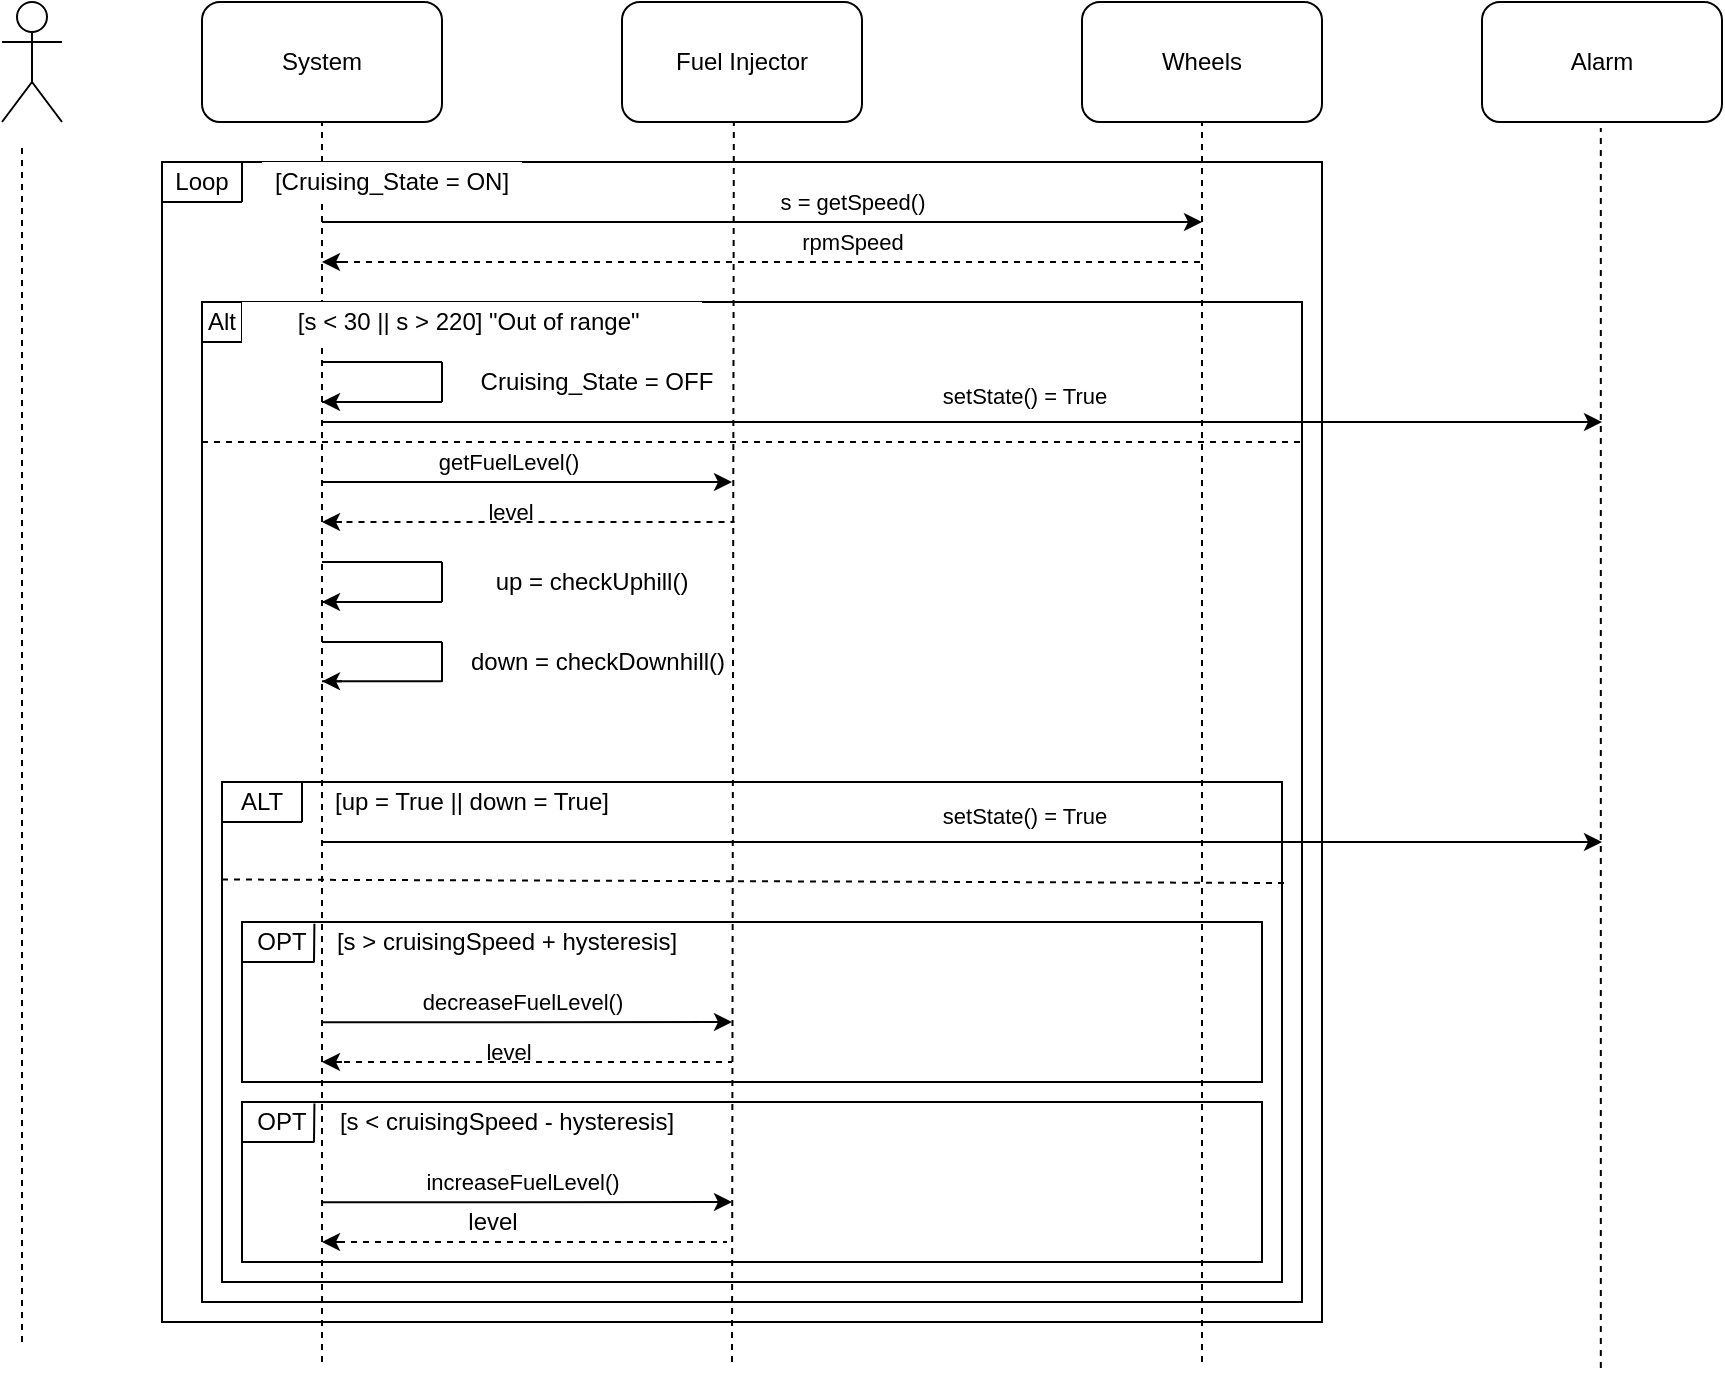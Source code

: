 <mxfile version="13.8.0" type="github">
  <diagram id="oohcMsK31R_K5vjc-oBu" name="Page-1">
    <mxGraphModel dx="1038" dy="580" grid="1" gridSize="10" guides="1" tooltips="1" connect="1" arrows="1" fold="1" page="1" pageScale="1" pageWidth="1169" pageHeight="827" math="0" shadow="0">
      <root>
        <mxCell id="0" />
        <mxCell id="1" parent="0" />
        <mxCell id="V6hM75bJdPSh2YWCxurH-33" value="" style="rounded=0;whiteSpace=wrap;html=1;glass=0;shadow=0;sketch=0;fillColor=none;labelBackgroundColor=none;" parent="1" vertex="1">
          <mxGeometry x="140" y="120" width="580" height="580" as="geometry" />
        </mxCell>
        <mxCell id="V6hM75bJdPSh2YWCxurH-45" value="" style="rounded=0;whiteSpace=wrap;html=1;shadow=0;glass=0;labelBackgroundColor=#ffffff;sketch=0;fillColor=none;" parent="1" vertex="1">
          <mxGeometry x="160" y="190" width="550" height="500" as="geometry" />
        </mxCell>
        <mxCell id="V6hM75bJdPSh2YWCxurH-55" value="" style="rounded=0;whiteSpace=wrap;html=1;shadow=0;glass=0;labelBackgroundColor=#ffffff;sketch=0;fillColor=none;" parent="1" vertex="1">
          <mxGeometry x="170" y="430" width="530" height="250" as="geometry" />
        </mxCell>
        <mxCell id="4ZNIKHAv5tn5nlAOLZq5-16" value="" style="rounded=0;whiteSpace=wrap;html=1;shadow=0;glass=0;labelBackgroundColor=#ffffff;sketch=0;fillColor=none;" parent="1" vertex="1">
          <mxGeometry x="180" y="590" width="510" height="80" as="geometry" />
        </mxCell>
        <mxCell id="4ZNIKHAv5tn5nlAOLZq5-5" value="" style="rounded=0;whiteSpace=wrap;html=1;shadow=0;glass=0;labelBackgroundColor=#ffffff;sketch=0;fillColor=none;" parent="1" vertex="1">
          <mxGeometry x="180" y="500" width="510" height="80" as="geometry" />
        </mxCell>
        <mxCell id="gydI5TOfUBc6_mWB3J24-1" value="" style="shape=umlActor;verticalLabelPosition=bottom;verticalAlign=top;html=1;outlineConnect=0;align=center;" parent="1" vertex="1">
          <mxGeometry x="60" y="40" width="30" height="60" as="geometry" />
        </mxCell>
        <mxCell id="V6hM75bJdPSh2YWCxurH-1" value="" style="endArrow=none;dashed=1;html=1;" parent="1" edge="1">
          <mxGeometry width="50" height="50" relative="1" as="geometry">
            <mxPoint x="70" y="710" as="sourcePoint" />
            <mxPoint x="70" y="110" as="targetPoint" />
          </mxGeometry>
        </mxCell>
        <mxCell id="V6hM75bJdPSh2YWCxurH-4" value="System" style="rounded=1;whiteSpace=wrap;html=1;" parent="1" vertex="1">
          <mxGeometry x="160" y="40" width="120" height="60" as="geometry" />
        </mxCell>
        <mxCell id="V6hM75bJdPSh2YWCxurH-5" value="Fuel Injector" style="rounded=1;whiteSpace=wrap;html=1;" parent="1" vertex="1">
          <mxGeometry x="370" y="40" width="120" height="60" as="geometry" />
        </mxCell>
        <mxCell id="V6hM75bJdPSh2YWCxurH-7" value="Wheels" style="rounded=1;whiteSpace=wrap;html=1;" parent="1" vertex="1">
          <mxGeometry x="600" y="40" width="120" height="60" as="geometry" />
        </mxCell>
        <mxCell id="V6hM75bJdPSh2YWCxurH-8" value="" style="endArrow=none;dashed=1;html=1;entryX=0.5;entryY=1;entryDx=0;entryDy=0;" parent="1" target="V6hM75bJdPSh2YWCxurH-4" edge="1">
          <mxGeometry width="50" height="50" relative="1" as="geometry">
            <mxPoint x="220" y="720" as="sourcePoint" />
            <mxPoint x="450" y="270" as="targetPoint" />
          </mxGeometry>
        </mxCell>
        <mxCell id="V6hM75bJdPSh2YWCxurH-9" value="" style="endArrow=none;dashed=1;html=1;entryX=0.466;entryY=0.992;entryDx=0;entryDy=0;entryPerimeter=0;" parent="1" target="V6hM75bJdPSh2YWCxurH-5" edge="1">
          <mxGeometry width="50" height="50" relative="1" as="geometry">
            <mxPoint x="425" y="720" as="sourcePoint" />
            <mxPoint x="420" y="120" as="targetPoint" />
          </mxGeometry>
        </mxCell>
        <mxCell id="V6hM75bJdPSh2YWCxurH-10" value="" style="endArrow=none;dashed=1;html=1;entryX=0.5;entryY=1;entryDx=0;entryDy=0;" parent="1" target="V6hM75bJdPSh2YWCxurH-7" edge="1">
          <mxGeometry width="50" height="50" relative="1" as="geometry">
            <mxPoint x="660" y="720" as="sourcePoint" />
            <mxPoint x="659.5" y="160" as="targetPoint" />
          </mxGeometry>
        </mxCell>
        <mxCell id="V6hM75bJdPSh2YWCxurH-11" value="" style="endArrow=classic;html=1;" parent="1" edge="1">
          <mxGeometry width="50" height="50" relative="1" as="geometry">
            <mxPoint x="220" y="150" as="sourcePoint" />
            <mxPoint x="660" y="150" as="targetPoint" />
          </mxGeometry>
        </mxCell>
        <mxCell id="V6hM75bJdPSh2YWCxurH-12" value="s = getSpeed()" style="edgeLabel;html=1;align=center;verticalAlign=middle;resizable=0;points=[];" parent="V6hM75bJdPSh2YWCxurH-11" vertex="1" connectable="0">
          <mxGeometry x="0.17" y="-1" relative="1" as="geometry">
            <mxPoint x="7.5" y="-11" as="offset" />
          </mxGeometry>
        </mxCell>
        <mxCell id="V6hM75bJdPSh2YWCxurH-14" value="" style="endArrow=none;dashed=1;html=1;" parent="1" edge="1">
          <mxGeometry width="50" height="50" relative="1" as="geometry">
            <mxPoint x="230" y="170" as="sourcePoint" />
            <mxPoint x="660" y="170" as="targetPoint" />
          </mxGeometry>
        </mxCell>
        <mxCell id="V6hM75bJdPSh2YWCxurH-16" value="rpmSpeed" style="edgeLabel;html=1;align=center;verticalAlign=middle;resizable=0;points=[];" parent="V6hM75bJdPSh2YWCxurH-14" vertex="1" connectable="0">
          <mxGeometry x="-0.149" y="-1" relative="1" as="geometry">
            <mxPoint x="71.67" y="-11" as="offset" />
          </mxGeometry>
        </mxCell>
        <mxCell id="V6hM75bJdPSh2YWCxurH-15" value="" style="endArrow=classic;html=1;" parent="1" edge="1">
          <mxGeometry width="50" height="50" relative="1" as="geometry">
            <mxPoint x="230" y="170" as="sourcePoint" />
            <mxPoint x="220" y="170" as="targetPoint" />
          </mxGeometry>
        </mxCell>
        <mxCell id="V6hM75bJdPSh2YWCxurH-17" value="" style="endArrow=none;html=1;" parent="1" edge="1">
          <mxGeometry width="50" height="50" relative="1" as="geometry">
            <mxPoint x="220" y="220" as="sourcePoint" />
            <mxPoint x="280" y="220" as="targetPoint" />
          </mxGeometry>
        </mxCell>
        <mxCell id="V6hM75bJdPSh2YWCxurH-18" value="" style="endArrow=none;html=1;" parent="1" edge="1">
          <mxGeometry width="50" height="50" relative="1" as="geometry">
            <mxPoint x="280" y="240" as="sourcePoint" />
            <mxPoint x="280" y="220" as="targetPoint" />
          </mxGeometry>
        </mxCell>
        <mxCell id="V6hM75bJdPSh2YWCxurH-19" value="" style="endArrow=none;html=1;" parent="1" edge="1">
          <mxGeometry width="50" height="50" relative="1" as="geometry">
            <mxPoint x="220" y="240.0" as="sourcePoint" />
            <mxPoint x="280" y="240.0" as="targetPoint" />
          </mxGeometry>
        </mxCell>
        <mxCell id="V6hM75bJdPSh2YWCxurH-24" value="" style="endArrow=none;dashed=1;html=1;" parent="1" edge="1">
          <mxGeometry width="50" height="50" relative="1" as="geometry">
            <mxPoint x="160" y="260" as="sourcePoint" />
            <mxPoint x="711" y="260" as="targetPoint" />
          </mxGeometry>
        </mxCell>
        <mxCell id="V6hM75bJdPSh2YWCxurH-26" value="" style="endArrow=none;html=1;" parent="1" edge="1">
          <mxGeometry width="50" height="50" relative="1" as="geometry">
            <mxPoint x="220" y="320" as="sourcePoint" />
            <mxPoint x="280" y="320" as="targetPoint" />
          </mxGeometry>
        </mxCell>
        <mxCell id="V6hM75bJdPSh2YWCxurH-27" value="" style="endArrow=none;html=1;" parent="1" edge="1">
          <mxGeometry width="50" height="50" relative="1" as="geometry">
            <mxPoint x="280" y="340" as="sourcePoint" />
            <mxPoint x="280" y="320" as="targetPoint" />
          </mxGeometry>
        </mxCell>
        <mxCell id="V6hM75bJdPSh2YWCxurH-28" value="" style="endArrow=none;html=1;" parent="1" edge="1">
          <mxGeometry width="50" height="50" relative="1" as="geometry">
            <mxPoint x="220" y="340" as="sourcePoint" />
            <mxPoint x="280" y="340" as="targetPoint" />
          </mxGeometry>
        </mxCell>
        <mxCell id="V6hM75bJdPSh2YWCxurH-38" value="Loop" style="text;html=1;strokeColor=none;fillColor=none;align=center;verticalAlign=middle;whiteSpace=wrap;rounded=0;shadow=0;glass=0;sketch=0;" parent="1" vertex="1">
          <mxGeometry x="140" y="120" width="40" height="20" as="geometry" />
        </mxCell>
        <mxCell id="V6hM75bJdPSh2YWCxurH-39" value="" style="endArrow=none;html=1;" parent="1" edge="1">
          <mxGeometry width="50" height="50" relative="1" as="geometry">
            <mxPoint x="220" y="200" as="sourcePoint" />
            <mxPoint x="220" y="200" as="targetPoint" />
          </mxGeometry>
        </mxCell>
        <mxCell id="V6hM75bJdPSh2YWCxurH-41" value="" style="endArrow=none;html=1;exitX=0;exitY=1;exitDx=0;exitDy=0;entryX=1;entryY=1;entryDx=0;entryDy=0;" parent="1" source="V6hM75bJdPSh2YWCxurH-38" target="V6hM75bJdPSh2YWCxurH-38" edge="1">
          <mxGeometry width="50" height="50" relative="1" as="geometry">
            <mxPoint x="200" y="230" as="sourcePoint" />
            <mxPoint x="180" y="190" as="targetPoint" />
          </mxGeometry>
        </mxCell>
        <mxCell id="V6hM75bJdPSh2YWCxurH-42" value="" style="endArrow=none;html=1;entryX=1;entryY=0;entryDx=0;entryDy=0;exitX=1;exitY=1;exitDx=0;exitDy=0;" parent="1" source="V6hM75bJdPSh2YWCxurH-38" target="V6hM75bJdPSh2YWCxurH-38" edge="1">
          <mxGeometry width="50" height="50" relative="1" as="geometry">
            <mxPoint x="200" y="190" as="sourcePoint" />
            <mxPoint x="250" y="180" as="targetPoint" />
          </mxGeometry>
        </mxCell>
        <mxCell id="V6hM75bJdPSh2YWCxurH-43" value="[Cruising_State = ON]" style="text;html=1;strokeColor=none;align=center;verticalAlign=middle;whiteSpace=wrap;rounded=0;shadow=0;glass=0;sketch=0;labelBackgroundColor=none;fillColor=#ffffff;" parent="1" vertex="1">
          <mxGeometry x="190" y="120" width="130" height="20" as="geometry" />
        </mxCell>
        <mxCell id="V6hM75bJdPSh2YWCxurH-46" value="Alt" style="text;html=1;strokeColor=none;fillColor=none;align=center;verticalAlign=middle;whiteSpace=wrap;rounded=0;shadow=0;glass=0;labelBackgroundColor=#ffffff;sketch=0;" parent="1" vertex="1">
          <mxGeometry x="150" y="190" width="40" height="20" as="geometry" />
        </mxCell>
        <mxCell id="V6hM75bJdPSh2YWCxurH-47" value="" style="endArrow=none;html=1;" parent="1" edge="1">
          <mxGeometry width="50" height="50" relative="1" as="geometry">
            <mxPoint x="160" y="210" as="sourcePoint" />
            <mxPoint x="180" y="210" as="targetPoint" />
          </mxGeometry>
        </mxCell>
        <mxCell id="V6hM75bJdPSh2YWCxurH-48" value="" style="endArrow=none;html=1;entryX=0.75;entryY=0;entryDx=0;entryDy=0;exitX=0.75;exitY=1;exitDx=0;exitDy=0;" parent="1" source="V6hM75bJdPSh2YWCxurH-46" target="V6hM75bJdPSh2YWCxurH-46" edge="1">
          <mxGeometry width="50" height="50" relative="1" as="geometry">
            <mxPoint x="190" y="270" as="sourcePoint" />
            <mxPoint x="270" y="260" as="targetPoint" />
          </mxGeometry>
        </mxCell>
        <mxCell id="V6hM75bJdPSh2YWCxurH-50" value="[s &amp;lt; 30 || s &amp;gt; 220] &quot;Out of range&quot;&amp;nbsp;" style="text;html=1;strokeColor=none;align=center;verticalAlign=middle;whiteSpace=wrap;rounded=0;shadow=0;glass=0;labelBackgroundColor=#ffffff;sketch=0;fillColor=#ffffff;" parent="1" vertex="1">
          <mxGeometry x="180" y="190" width="230" height="20" as="geometry" />
        </mxCell>
        <mxCell id="V6hM75bJdPSh2YWCxurH-53" value="Cruising_State = OFF" style="text;html=1;strokeColor=none;fillColor=none;align=center;verticalAlign=middle;whiteSpace=wrap;rounded=0;shadow=0;glass=0;labelBackgroundColor=#ffffff;sketch=0;" parent="1" vertex="1">
          <mxGeometry x="290" y="220" width="135" height="20" as="geometry" />
        </mxCell>
        <mxCell id="V6hM75bJdPSh2YWCxurH-54" value="up = checkUphill()" style="text;html=1;strokeColor=none;fillColor=none;align=center;verticalAlign=middle;whiteSpace=wrap;rounded=0;shadow=0;glass=0;labelBackgroundColor=#ffffff;sketch=0;" parent="1" vertex="1">
          <mxGeometry x="285" y="310" width="140" height="40" as="geometry" />
        </mxCell>
        <mxCell id="4ZNIKHAv5tn5nlAOLZq5-1" value="ALT" style="text;html=1;strokeColor=none;fillColor=none;align=center;verticalAlign=middle;whiteSpace=wrap;rounded=0;shadow=0;glass=0;labelBackgroundColor=#ffffff;sketch=0;" parent="1" vertex="1">
          <mxGeometry x="170" y="430" width="40" height="20" as="geometry" />
        </mxCell>
        <mxCell id="4ZNIKHAv5tn5nlAOLZq5-2" value="" style="endArrow=none;html=1;entryX=1;entryY=1;entryDx=0;entryDy=0;exitX=0;exitY=1;exitDx=0;exitDy=0;" parent="1" source="4ZNIKHAv5tn5nlAOLZq5-1" target="4ZNIKHAv5tn5nlAOLZq5-1" edge="1">
          <mxGeometry width="50" height="50" relative="1" as="geometry">
            <mxPoint x="320" y="460" as="sourcePoint" />
            <mxPoint x="370" y="410" as="targetPoint" />
            <Array as="points" />
          </mxGeometry>
        </mxCell>
        <mxCell id="4ZNIKHAv5tn5nlAOLZq5-3" value="" style="endArrow=none;html=1;entryX=1;entryY=0;entryDx=0;entryDy=0;exitX=1;exitY=1;exitDx=0;exitDy=0;" parent="1" source="4ZNIKHAv5tn5nlAOLZq5-1" target="4ZNIKHAv5tn5nlAOLZq5-1" edge="1">
          <mxGeometry width="50" height="50" relative="1" as="geometry">
            <mxPoint x="220" y="460" as="sourcePoint" />
            <mxPoint x="370" y="410" as="targetPoint" />
          </mxGeometry>
        </mxCell>
        <mxCell id="4ZNIKHAv5tn5nlAOLZq5-4" value="[up = True || down = True]" style="text;html=1;strokeColor=none;fillColor=none;align=center;verticalAlign=middle;whiteSpace=wrap;rounded=0;shadow=0;glass=0;labelBackgroundColor=#ffffff;sketch=0;" parent="1" vertex="1">
          <mxGeometry x="210" y="430" width="170" height="20" as="geometry" />
        </mxCell>
        <mxCell id="4ZNIKHAv5tn5nlAOLZq5-6" value="OPT" style="text;html=1;strokeColor=none;fillColor=none;align=center;verticalAlign=middle;whiteSpace=wrap;rounded=0;shadow=0;glass=0;labelBackgroundColor=#ffffff;sketch=0;" parent="1" vertex="1">
          <mxGeometry x="180" y="500" width="40" height="20" as="geometry" />
        </mxCell>
        <mxCell id="4ZNIKHAv5tn5nlAOLZq5-7" value="" style="endArrow=none;html=1;exitX=0;exitY=1;exitDx=0;exitDy=0;entryX=0.906;entryY=0.998;entryDx=0;entryDy=0;entryPerimeter=0;" parent="1" source="4ZNIKHAv5tn5nlAOLZq5-6" target="4ZNIKHAv5tn5nlAOLZq5-6" edge="1">
          <mxGeometry width="50" height="50" relative="1" as="geometry">
            <mxPoint x="270" y="510" as="sourcePoint" />
            <mxPoint x="320" y="460" as="targetPoint" />
          </mxGeometry>
        </mxCell>
        <mxCell id="4ZNIKHAv5tn5nlAOLZq5-9" value="" style="endArrow=none;html=1;entryX=0.905;entryY=0.045;entryDx=0;entryDy=0;entryPerimeter=0;" parent="1" target="4ZNIKHAv5tn5nlAOLZq5-6" edge="1">
          <mxGeometry width="50" height="50" relative="1" as="geometry">
            <mxPoint x="216" y="520" as="sourcePoint" />
            <mxPoint x="270" y="470" as="targetPoint" />
          </mxGeometry>
        </mxCell>
        <mxCell id="4ZNIKHAv5tn5nlAOLZq5-10" value="[s &amp;gt; cruisingSpeed + hysteresis]" style="text;html=1;strokeColor=none;fillColor=none;align=center;verticalAlign=middle;whiteSpace=wrap;rounded=0;shadow=0;glass=0;labelBackgroundColor=#ffffff;sketch=0;" parent="1" vertex="1">
          <mxGeometry x="220" y="500" width="185" height="20" as="geometry" />
        </mxCell>
        <mxCell id="4ZNIKHAv5tn5nlAOLZq5-11" value="" style="endArrow=classic;html=1;" parent="1" edge="1">
          <mxGeometry width="50" height="50" relative="1" as="geometry">
            <mxPoint x="220" y="550.12" as="sourcePoint" />
            <mxPoint x="425" y="550" as="targetPoint" />
          </mxGeometry>
        </mxCell>
        <mxCell id="4ZNIKHAv5tn5nlAOLZq5-12" value="decreaseFuelLevel()" style="edgeLabel;html=1;align=center;verticalAlign=middle;resizable=0;points=[];" parent="4ZNIKHAv5tn5nlAOLZq5-11" vertex="1" connectable="0">
          <mxGeometry x="0.349" relative="1" as="geometry">
            <mxPoint x="-38.4" y="-9.92" as="offset" />
          </mxGeometry>
        </mxCell>
        <mxCell id="4ZNIKHAv5tn5nlAOLZq5-13" value="" style="endArrow=none;dashed=1;html=1;" parent="1" edge="1">
          <mxGeometry width="50" height="50" relative="1" as="geometry">
            <mxPoint x="225" y="570" as="sourcePoint" />
            <mxPoint x="425" y="570" as="targetPoint" />
          </mxGeometry>
        </mxCell>
        <mxCell id="4ZNIKHAv5tn5nlAOLZq5-15" value="level" style="edgeLabel;html=1;align=center;verticalAlign=middle;resizable=0;points=[];labelBackgroundColor=none;" parent="4ZNIKHAv5tn5nlAOLZq5-13" vertex="1" connectable="0">
          <mxGeometry x="-0.095" relative="1" as="geometry">
            <mxPoint x="-2.9" y="-5" as="offset" />
          </mxGeometry>
        </mxCell>
        <mxCell id="4ZNIKHAv5tn5nlAOLZq5-14" value="" style="endArrow=classic;html=1;" parent="1" edge="1">
          <mxGeometry width="50" height="50" relative="1" as="geometry">
            <mxPoint x="230" y="570" as="sourcePoint" />
            <mxPoint x="220" y="570" as="targetPoint" />
          </mxGeometry>
        </mxCell>
        <mxCell id="4ZNIKHAv5tn5nlAOLZq5-18" value="OPT" style="text;html=1;strokeColor=none;fillColor=none;align=center;verticalAlign=middle;whiteSpace=wrap;rounded=0;shadow=0;glass=0;labelBackgroundColor=#ffffff;sketch=0;" parent="1" vertex="1">
          <mxGeometry x="180" y="590" width="40" height="20" as="geometry" />
        </mxCell>
        <mxCell id="4ZNIKHAv5tn5nlAOLZq5-19" value="" style="endArrow=none;html=1;exitX=0;exitY=1;exitDx=0;exitDy=0;entryX=0.906;entryY=0.998;entryDx=0;entryDy=0;entryPerimeter=0;" parent="1" edge="1">
          <mxGeometry width="50" height="50" relative="1" as="geometry">
            <mxPoint x="180" y="610.04" as="sourcePoint" />
            <mxPoint x="216.24" y="610" as="targetPoint" />
          </mxGeometry>
        </mxCell>
        <mxCell id="4ZNIKHAv5tn5nlAOLZq5-21" value="" style="endArrow=none;html=1;entryX=0.071;entryY=0.009;entryDx=0;entryDy=0;entryPerimeter=0;" parent="1" target="4ZNIKHAv5tn5nlAOLZq5-16" edge="1">
          <mxGeometry width="50" height="50" relative="1" as="geometry">
            <mxPoint x="216" y="610" as="sourcePoint" />
            <mxPoint x="270" y="560" as="targetPoint" />
          </mxGeometry>
        </mxCell>
        <mxCell id="4ZNIKHAv5tn5nlAOLZq5-22" value="[s &amp;lt; cruisingSpeed - hysteresis]" style="text;html=1;strokeColor=none;fillColor=none;align=center;verticalAlign=middle;whiteSpace=wrap;rounded=0;shadow=0;glass=0;labelBackgroundColor=none;sketch=0;" parent="1" vertex="1">
          <mxGeometry x="225" y="590" width="175" height="20" as="geometry" />
        </mxCell>
        <mxCell id="4ZNIKHAv5tn5nlAOLZq5-23" value="" style="endArrow=classic;html=1;" parent="1" edge="1">
          <mxGeometry width="50" height="50" relative="1" as="geometry">
            <mxPoint x="220" y="640.17" as="sourcePoint" />
            <mxPoint x="425" y="640" as="targetPoint" />
          </mxGeometry>
        </mxCell>
        <mxCell id="4ZNIKHAv5tn5nlAOLZq5-24" value="increaseFuelLevel()" style="edgeLabel;html=1;align=center;verticalAlign=middle;resizable=0;points=[];" parent="4ZNIKHAv5tn5nlAOLZq5-23" vertex="1" connectable="0">
          <mxGeometry x="-0.205" relative="1" as="geometry">
            <mxPoint x="18.67" y="-9.93" as="offset" />
          </mxGeometry>
        </mxCell>
        <mxCell id="4ZNIKHAv5tn5nlAOLZq5-25" value="" style="endArrow=none;dashed=1;html=1;" parent="1" edge="1">
          <mxGeometry width="50" height="50" relative="1" as="geometry">
            <mxPoint x="222.5" y="660" as="sourcePoint" />
            <mxPoint x="422.5" y="660" as="targetPoint" />
          </mxGeometry>
        </mxCell>
        <mxCell id="4ZNIKHAv5tn5nlAOLZq5-26" value="" style="endArrow=classic;html=1;" parent="1" edge="1">
          <mxGeometry width="50" height="50" relative="1" as="geometry">
            <mxPoint x="230" y="660" as="sourcePoint" />
            <mxPoint x="220" y="660" as="targetPoint" />
          </mxGeometry>
        </mxCell>
        <mxCell id="4ZNIKHAv5tn5nlAOLZq5-27" value="level" style="text;html=1;strokeColor=none;fillColor=none;align=center;verticalAlign=middle;whiteSpace=wrap;rounded=0;shadow=0;glass=0;labelBackgroundColor=none;sketch=0;" parent="1" vertex="1">
          <mxGeometry x="252.5" y="640" width="105" height="20" as="geometry" />
        </mxCell>
        <mxCell id="9jm5k240WGH8u1D_laat-2" value="" style="endArrow=none;dashed=1;html=1;exitX=0;exitY=0.195;exitDx=0;exitDy=0;exitPerimeter=0;entryX=1.003;entryY=0.202;entryDx=0;entryDy=0;entryPerimeter=0;" parent="1" source="V6hM75bJdPSh2YWCxurH-55" target="V6hM75bJdPSh2YWCxurH-55" edge="1">
          <mxGeometry width="50" height="50" relative="1" as="geometry">
            <mxPoint x="340" y="510" as="sourcePoint" />
            <mxPoint x="390" y="460" as="targetPoint" />
          </mxGeometry>
        </mxCell>
        <mxCell id="TrB2N6p3MfNlww6Lxmpl-5" value="" style="endArrow=classic;html=1;" parent="1" edge="1">
          <mxGeometry width="50" height="50" relative="1" as="geometry">
            <mxPoint x="230" y="240" as="sourcePoint" />
            <mxPoint x="220" y="240" as="targetPoint" />
          </mxGeometry>
        </mxCell>
        <mxCell id="TrB2N6p3MfNlww6Lxmpl-6" value="" style="endArrow=classic;html=1;" parent="1" edge="1">
          <mxGeometry width="50" height="50" relative="1" as="geometry">
            <mxPoint x="230" y="340" as="sourcePoint" />
            <mxPoint x="220" y="340" as="targetPoint" />
          </mxGeometry>
        </mxCell>
        <mxCell id="TrB2N6p3MfNlww6Lxmpl-9" value="" style="endArrow=none;html=1;" parent="1" edge="1">
          <mxGeometry width="50" height="50" relative="1" as="geometry">
            <mxPoint x="220" y="360" as="sourcePoint" />
            <mxPoint x="280" y="360" as="targetPoint" />
          </mxGeometry>
        </mxCell>
        <mxCell id="TrB2N6p3MfNlww6Lxmpl-10" value="" style="endArrow=none;html=1;" parent="1" edge="1">
          <mxGeometry width="50" height="50" relative="1" as="geometry">
            <mxPoint x="280" y="380" as="sourcePoint" />
            <mxPoint x="280" y="360" as="targetPoint" />
          </mxGeometry>
        </mxCell>
        <mxCell id="TrB2N6p3MfNlww6Lxmpl-11" value="" style="endArrow=none;html=1;" parent="1" edge="1">
          <mxGeometry width="50" height="50" relative="1" as="geometry">
            <mxPoint x="220" y="379.66" as="sourcePoint" />
            <mxPoint x="280" y="379.66" as="targetPoint" />
          </mxGeometry>
        </mxCell>
        <mxCell id="TrB2N6p3MfNlww6Lxmpl-12" value="" style="endArrow=classic;html=1;" parent="1" edge="1">
          <mxGeometry width="50" height="50" relative="1" as="geometry">
            <mxPoint x="230" y="379.66" as="sourcePoint" />
            <mxPoint x="220" y="379.66" as="targetPoint" />
          </mxGeometry>
        </mxCell>
        <mxCell id="TrB2N6p3MfNlww6Lxmpl-13" value="down = checkDownhill()" style="text;html=1;strokeColor=none;fillColor=none;align=center;verticalAlign=middle;whiteSpace=wrap;rounded=0;" parent="1" vertex="1">
          <mxGeometry x="288.75" y="360" width="137.5" height="20" as="geometry" />
        </mxCell>
        <mxCell id="xZufm-pyr8OT1Bgr6zHD-1" value="" style="rounded=1;whiteSpace=wrap;html=1;" parent="1" vertex="1">
          <mxGeometry x="800" y="40" width="120" height="60" as="geometry" />
        </mxCell>
        <mxCell id="xZufm-pyr8OT1Bgr6zHD-2" value="Alarm" style="text;html=1;strokeColor=none;fillColor=none;align=center;verticalAlign=middle;whiteSpace=wrap;rounded=0;" parent="1" vertex="1">
          <mxGeometry x="840" y="60" width="40" height="20" as="geometry" />
        </mxCell>
        <mxCell id="xZufm-pyr8OT1Bgr6zHD-3" value="" style="endArrow=none;dashed=1;html=1;entryX=0.5;entryY=1;entryDx=0;entryDy=0;" parent="1" edge="1">
          <mxGeometry width="50" height="50" relative="1" as="geometry">
            <mxPoint x="859.41" y="723" as="sourcePoint" />
            <mxPoint x="859.41" y="103.0" as="targetPoint" />
          </mxGeometry>
        </mxCell>
        <mxCell id="xZufm-pyr8OT1Bgr6zHD-4" value="" style="endArrow=classic;html=1;" parent="1" edge="1">
          <mxGeometry width="50" height="50" relative="1" as="geometry">
            <mxPoint x="220" y="250" as="sourcePoint" />
            <mxPoint x="860" y="250" as="targetPoint" />
          </mxGeometry>
        </mxCell>
        <mxCell id="xZufm-pyr8OT1Bgr6zHD-5" value="setState() = True" style="edgeLabel;html=1;align=center;verticalAlign=middle;resizable=0;points=[];" parent="xZufm-pyr8OT1Bgr6zHD-4" vertex="1" connectable="0">
          <mxGeometry x="0.715" y="1" relative="1" as="geometry">
            <mxPoint x="-198.24" y="-12" as="offset" />
          </mxGeometry>
        </mxCell>
        <mxCell id="xZufm-pyr8OT1Bgr6zHD-6" value="" style="endArrow=classic;html=1;" parent="1" edge="1">
          <mxGeometry width="50" height="50" relative="1" as="geometry">
            <mxPoint x="220" y="460" as="sourcePoint" />
            <mxPoint x="860" y="460" as="targetPoint" />
          </mxGeometry>
        </mxCell>
        <mxCell id="xZufm-pyr8OT1Bgr6zHD-7" value="setState() = True" style="edgeLabel;html=1;align=center;verticalAlign=middle;resizable=0;points=[];" parent="xZufm-pyr8OT1Bgr6zHD-6" vertex="1" connectable="0">
          <mxGeometry x="0.715" y="1" relative="1" as="geometry">
            <mxPoint x="-198.24" y="-12" as="offset" />
          </mxGeometry>
        </mxCell>
        <mxCell id="xZufm-pyr8OT1Bgr6zHD-9" value="" style="endArrow=classic;html=1;" parent="1" edge="1">
          <mxGeometry width="50" height="50" relative="1" as="geometry">
            <mxPoint x="220.0" y="280" as="sourcePoint" />
            <mxPoint x="425" y="280" as="targetPoint" />
          </mxGeometry>
        </mxCell>
        <mxCell id="xZufm-pyr8OT1Bgr6zHD-10" value="getFuelLevel()" style="edgeLabel;html=1;align=center;verticalAlign=middle;resizable=0;points=[];" parent="xZufm-pyr8OT1Bgr6zHD-9" vertex="1" connectable="0">
          <mxGeometry x="-0.116" relative="1" as="geometry">
            <mxPoint x="1.8" y="-10" as="offset" />
          </mxGeometry>
        </mxCell>
        <mxCell id="xZufm-pyr8OT1Bgr6zHD-14" value="" style="endArrow=none;dashed=1;html=1;" parent="1" edge="1">
          <mxGeometry width="50" height="50" relative="1" as="geometry">
            <mxPoint x="226.25" y="300" as="sourcePoint" />
            <mxPoint x="426.25" y="300" as="targetPoint" />
          </mxGeometry>
        </mxCell>
        <mxCell id="xZufm-pyr8OT1Bgr6zHD-15" value="level" style="edgeLabel;html=1;align=center;verticalAlign=middle;resizable=0;points=[];labelBackgroundColor=none;" parent="xZufm-pyr8OT1Bgr6zHD-14" vertex="1" connectable="0">
          <mxGeometry x="-0.095" relative="1" as="geometry">
            <mxPoint x="-2.9" y="-5" as="offset" />
          </mxGeometry>
        </mxCell>
        <mxCell id="xZufm-pyr8OT1Bgr6zHD-16" value="" style="endArrow=classic;html=1;" parent="1" edge="1">
          <mxGeometry width="50" height="50" relative="1" as="geometry">
            <mxPoint x="230" y="300" as="sourcePoint" />
            <mxPoint x="220" y="300" as="targetPoint" />
          </mxGeometry>
        </mxCell>
      </root>
    </mxGraphModel>
  </diagram>
</mxfile>
